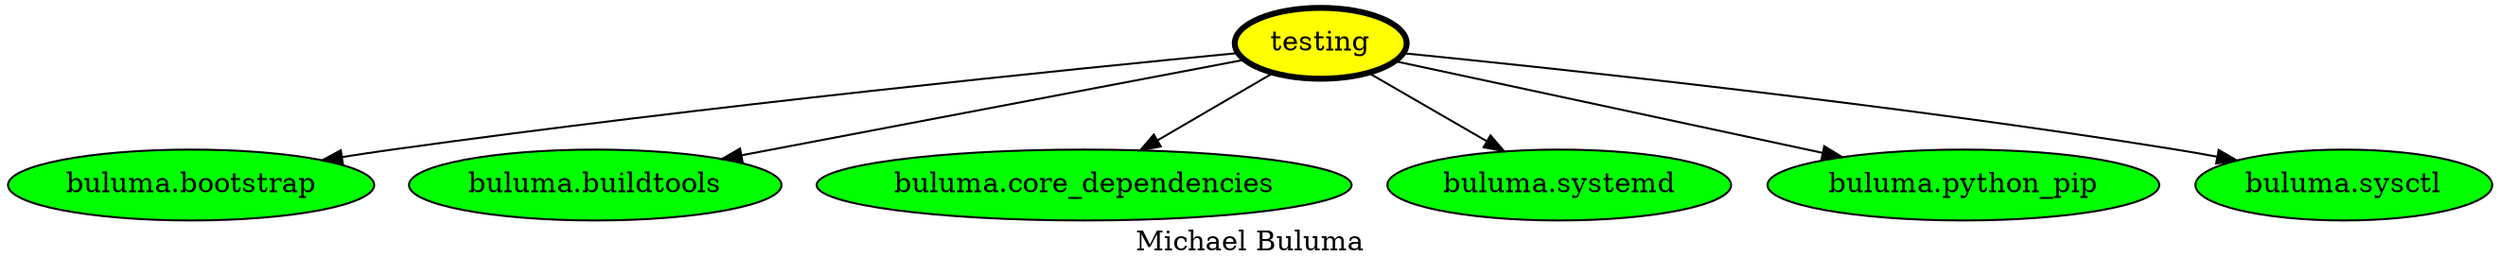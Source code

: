 digraph PhiloDilemma {
  label = "Michael Buluma" ;
  overlap=false
  {
    "testing" [fillcolor=yellow style=filled penwidth=3]
    "buluma.bootstrap" [fillcolor=green style=filled]
    "buluma.buildtools" [fillcolor=green style=filled]
    "buluma.core_dependencies" [fillcolor=green style=filled]
    "buluma.systemd" [fillcolor=green style=filled]
    "buluma.python_pip" [fillcolor=green style=filled]
    "buluma.sysctl" [fillcolor=green style=filled]
  }
  "testing" -> "buluma.bootstrap"
  "testing" -> "buluma.buildtools"
  "testing" -> "buluma.core_dependencies"
  "testing" -> "buluma.systemd"
  "testing" -> "buluma.python_pip"
  "testing" -> "buluma.sysctl"
}
